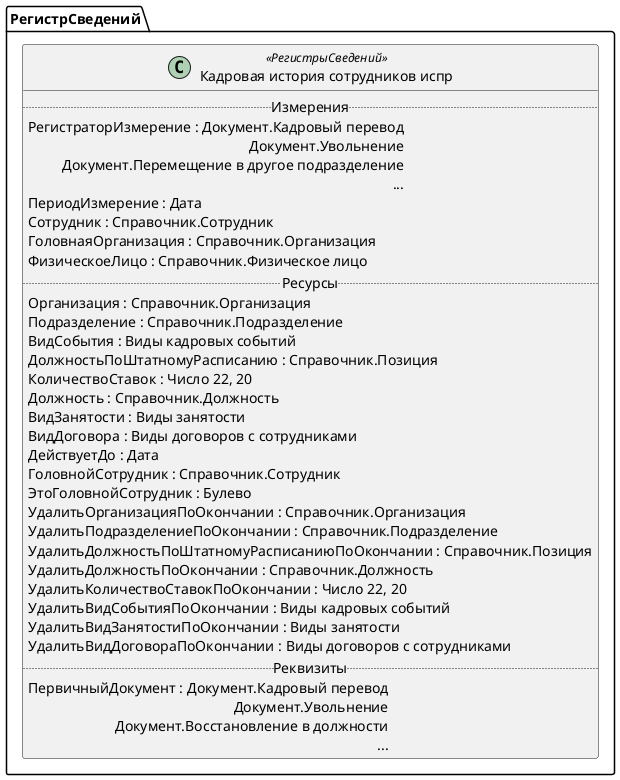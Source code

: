 ﻿@startuml КадроваяИсторияСотрудниковИспр
'!include templates.wsd
'..\include templates.wsd
class РегистрСведений.КадроваяИсторияСотрудниковИспр as "Кадровая история сотрудников испр" <<РегистрыСведений>>
{
..Измерения..
РегистраторИзмерение : Документ.Кадровый перевод\rДокумент.Увольнение\rДокумент.Перемещение в другое подразделение\r...
ПериодИзмерение : Дата
Сотрудник : Справочник.Сотрудник
ГоловнаяОрганизация : Справочник.Организация
ФизическоеЛицо : Справочник.Физическое лицо
..Ресурсы..
Организация : Справочник.Организация
Подразделение : Справочник.Подразделение
ВидСобытия : Виды кадровых событий
ДолжностьПоШтатномуРасписанию : Справочник.Позиция
КоличествоСтавок : Число 22, 20
Должность : Справочник.Должность
ВидЗанятости : Виды занятости
ВидДоговора : Виды договоров с сотрудниками
ДействуетДо : Дата
ГоловнойСотрудник : Справочник.Сотрудник
ЭтоГоловнойСотрудник : Булево
УдалитьОрганизацияПоОкончании : Справочник.Организация
УдалитьПодразделениеПоОкончании : Справочник.Подразделение
УдалитьДолжностьПоШтатномуРасписаниюПоОкончании : Справочник.Позиция
УдалитьДолжностьПоОкончании : Справочник.Должность
УдалитьКоличествоСтавокПоОкончании : Число 22, 20
УдалитьВидСобытияПоОкончании : Виды кадровых событий
УдалитьВидЗанятостиПоОкончании : Виды занятости
УдалитьВидДоговораПоОкончании : Виды договоров с сотрудниками
..Реквизиты..
ПервичныйДокумент : Документ.Кадровый перевод\rДокумент.Увольнение\rДокумент.Восстановление в должности\r...
}
@enduml
